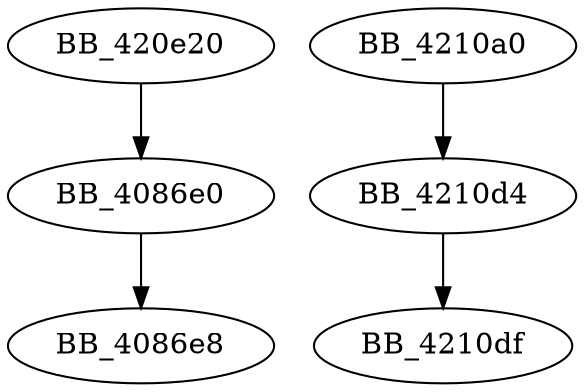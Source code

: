 DiGraph sub_4210A0{
BB_4086e0->BB_4086e8
BB_420e20->BB_4086e0
BB_4210a0->BB_4210d4
BB_4210d4->BB_4210df
}
